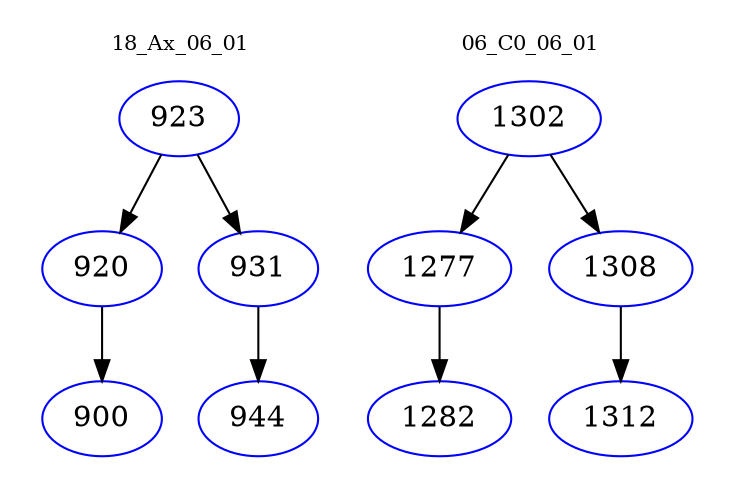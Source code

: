 digraph{
subgraph cluster_0 {
color = white
label = "18_Ax_06_01";
fontsize=10;
T0_923 [label="923", color="blue"]
T0_923 -> T0_920 [color="black"]
T0_920 [label="920", color="blue"]
T0_920 -> T0_900 [color="black"]
T0_900 [label="900", color="blue"]
T0_923 -> T0_931 [color="black"]
T0_931 [label="931", color="blue"]
T0_931 -> T0_944 [color="black"]
T0_944 [label="944", color="blue"]
}
subgraph cluster_1 {
color = white
label = "06_C0_06_01";
fontsize=10;
T1_1302 [label="1302", color="blue"]
T1_1302 -> T1_1277 [color="black"]
T1_1277 [label="1277", color="blue"]
T1_1277 -> T1_1282 [color="black"]
T1_1282 [label="1282", color="blue"]
T1_1302 -> T1_1308 [color="black"]
T1_1308 [label="1308", color="blue"]
T1_1308 -> T1_1312 [color="black"]
T1_1312 [label="1312", color="blue"]
}
}
